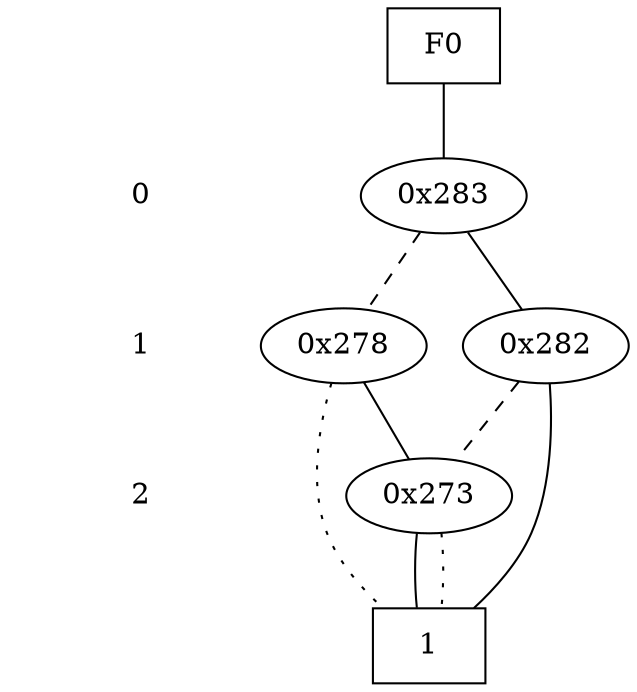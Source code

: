 digraph "DD" {
size = "7.5,10"
center = true;
edge [dir = none];
{ node [shape = plaintext];
  edge [style = invis];
  "CONST NODES" [style = invis];
" 0 " -> " 1 " -> " 2 " -> "CONST NODES"; 
}
{ rank = same; node [shape = box]; edge [style = invis];
"F0"; }
{ rank = same; " 0 ";
"0x283";
}
{ rank = same; " 1 ";
"0x278";
"0x282";
}
{ rank = same; " 2 ";
"0x273";
}
{ rank = same; "CONST NODES";
{ node [shape = box]; "0x26d";
}
}
"F0" -> "0x283" [style = solid];
"0x283" -> "0x282";
"0x283" -> "0x278" [style = dashed];
"0x278" -> "0x273";
"0x278" -> "0x26d" [style = dotted];
"0x282" -> "0x26d";
"0x282" -> "0x273" [style = dashed];
"0x273" -> "0x26d";
"0x273" -> "0x26d" [style = dotted];
"0x26d" [label = "1"];
}
